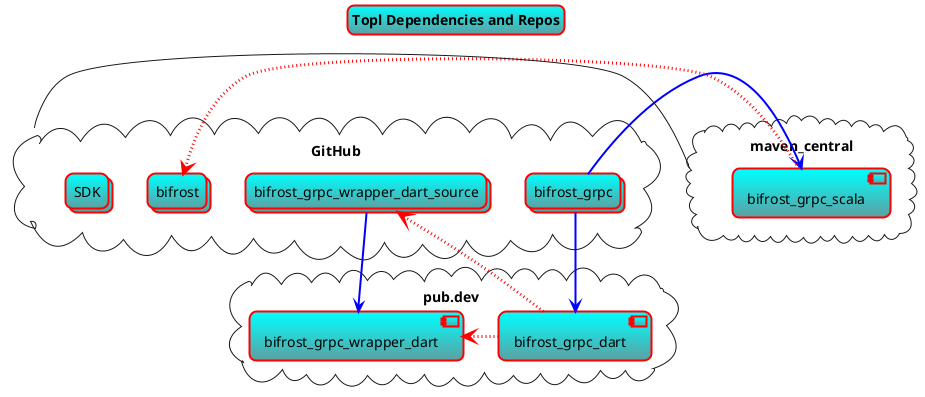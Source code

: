 @startuml
skinparam titleBorderRoundCorner 15
skinparam titleBorderThickness 2
skinparam titleBorderColor red
skinparam titleBackgroundColor Aqua-CadetBlue

title Topl Dependencies and Repos
cloud GitHub {
  Collections "bifrost_grpc" as bg
  Collections bifrost_grpc_wrapper_dart_source
  Collections bifrost
  Collections SDK
}
cloud maven_central {
  component bifrost_grpc_scala
}
cloud pub.dev {
  component bifrost_grpc_dart
  component bifrost_grpc_wrapper_dart
}
bg -[#blue,thickness=2]> bifrost_grpc_scala
bg -[#blue,thickness=2]-> bifrost_grpc_dart
bifrost_grpc_dart -[#red,dotted,thickness=3]> bifrost_grpc_wrapper_dart
bifrost_grpc_dart -[#red,dotted,thickness=3]> bifrost_grpc_wrapper_dart_source
bifrost_grpc_wrapper_dart_source -[#blue,thickness=2]-> bifrost_grpc_wrapper_dart
bifrost_grpc_scala -[#red,dotted,thickness=3]> bifrost

GitHub -- maven_central
@enduml